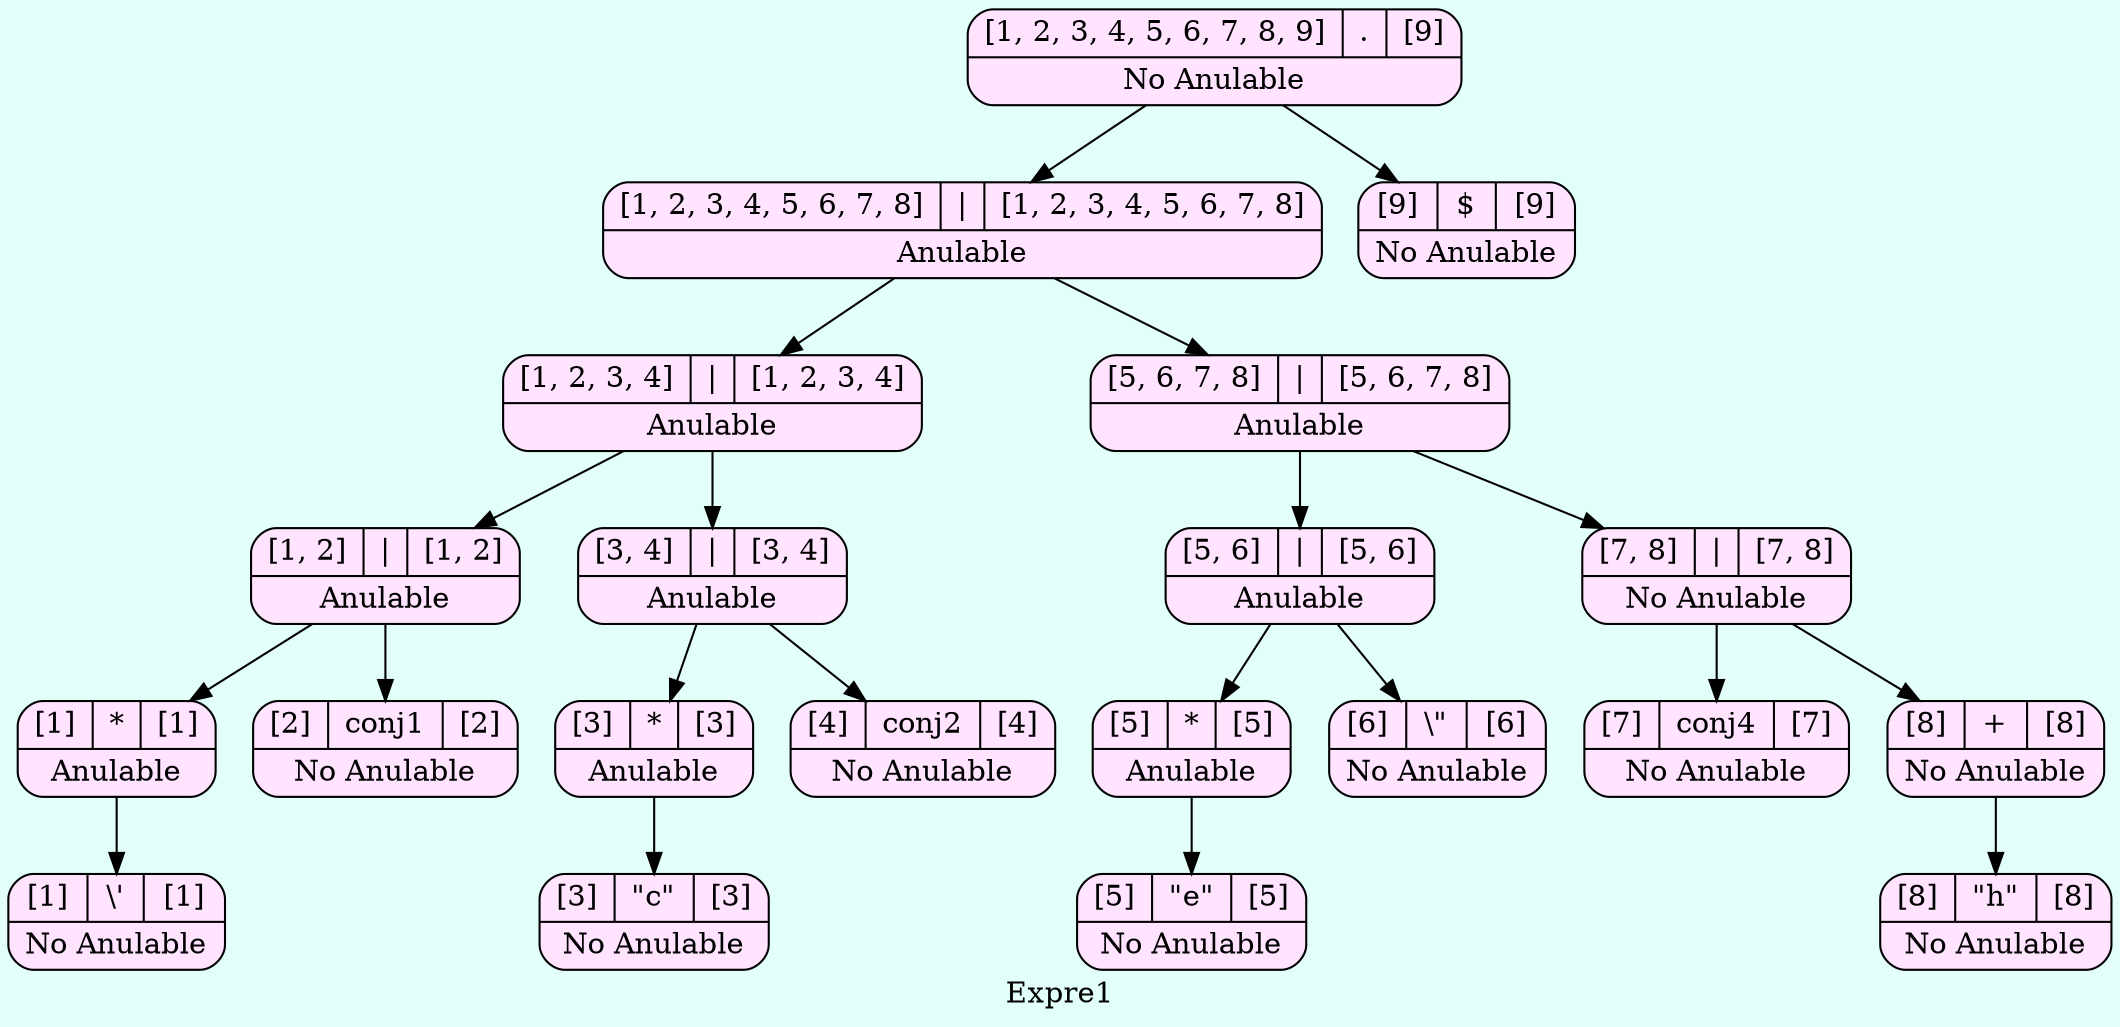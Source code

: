 digraph structs {
  bgcolor = "#E3FFFA"
   node [shape=Mrecord fillcolor="#FFE3FF" style =filled];
label ="Expre1"
    struct335671730    [label="{{[1, 2, 3, 4, 5, 6, 7, 8, 9]|<here>.|[9]}|No Anulable}"];
    struct335671730-> struct1606292114
    struct1606292114    [label="{{[1, 2, 3, 4, 5, 6, 7, 8]|<here>\||[1, 2, 3, 4, 5, 6, 7, 8]}|Anulable}"];
    struct1606292114-> struct733035231
    struct733035231    [label="{{[1, 2, 3, 4]|<here>\||[1, 2, 3, 4]}|Anulable}"];
    struct733035231-> struct613896273
    struct613896273    [label="{{[1, 2]|<here>\||[1, 2]}|Anulable}"];
    struct613896273-> struct1065400592
    struct1065400592    [label="{{[1]|<here>*|[1]}|Anulable}"];
    struct1065400592-> struct268764912
    struct268764912    [label="{{[1]|<here>\\'|[1]}|No Anulable}"];
    struct613896273-> struct851485165
    struct851485165    [label="{{[2]|<here>conj1|[2]}|No Anulable}"];
    struct733035231-> struct743143996
    struct743143996    [label="{{[3, 4]|<here>\||[3, 4]}|Anulable}"];
    struct743143996-> struct381226652
    struct381226652    [label="{{[3]|<here>*|[3]}|Anulable}"];
    struct381226652-> struct783525949
    struct783525949    [label="{{[3]|<here>\"c\"|[3]}|No Anulable}"];
    struct743143996-> struct432782287
    struct432782287    [label="{{[4]|<here>conj2|[4]}|No Anulable}"];
    struct1606292114-> struct1848031312
    struct1848031312    [label="{{[5, 6, 7, 8]|<here>\||[5, 6, 7, 8]}|Anulable}"];
    struct1848031312-> struct817207014
    struct817207014    [label="{{[5, 6]|<here>\||[5, 6]}|Anulable}"];
    struct817207014-> struct57942669
    struct57942669    [label="{{[5]|<here>*|[5]}|Anulable}"];
    struct57942669-> struct1193669871
    struct1193669871    [label="{{[5]|<here>\"e\"|[5]}|No Anulable}"];
    struct817207014-> struct479862883
    struct479862883    [label="{{[6]|<here>\\\"|[6]}|No Anulable}"];
    struct1848031312-> struct296880
    struct296880    [label="{{[7, 8]|<here>\||[7, 8]}|No Anulable}"];
    struct296880-> struct583449975
    struct583449975    [label="{{[7]|<here>conj4|[7]}|No Anulable}"];
    struct296880-> struct1244444492
    struct1244444492    [label="{{[8]|<here>+|[8]}|No Anulable}"];
    struct1244444492-> struct125312850
    struct125312850    [label="{{[8]|<here>\"h\"|[8]}|No Anulable}"];
    struct335671730-> struct602222858
    struct602222858    [label="{{[9]|<here>$|[9]}|No Anulable}"];

}